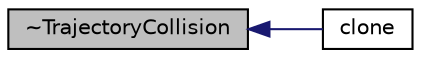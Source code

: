 digraph "~TrajectoryCollision"
{
  bgcolor="transparent";
  edge [fontname="Helvetica",fontsize="10",labelfontname="Helvetica",labelfontsize="10"];
  node [fontname="Helvetica",fontsize="10",shape=record];
  rankdir="LR";
  Node7 [label="~TrajectoryCollision",height=0.2,width=0.4,color="black", fillcolor="grey75", style="filled", fontcolor="black"];
  Node7 -> Node8 [dir="back",color="midnightblue",fontsize="10",style="solid",fontname="Helvetica"];
  Node8 [label="clone",height=0.2,width=0.4,color="black",URL="$a25721.html#a58f3a8d9fae19fce8a8bc1ec37cc9db9",tooltip="Construct and return a clone. "];
}
